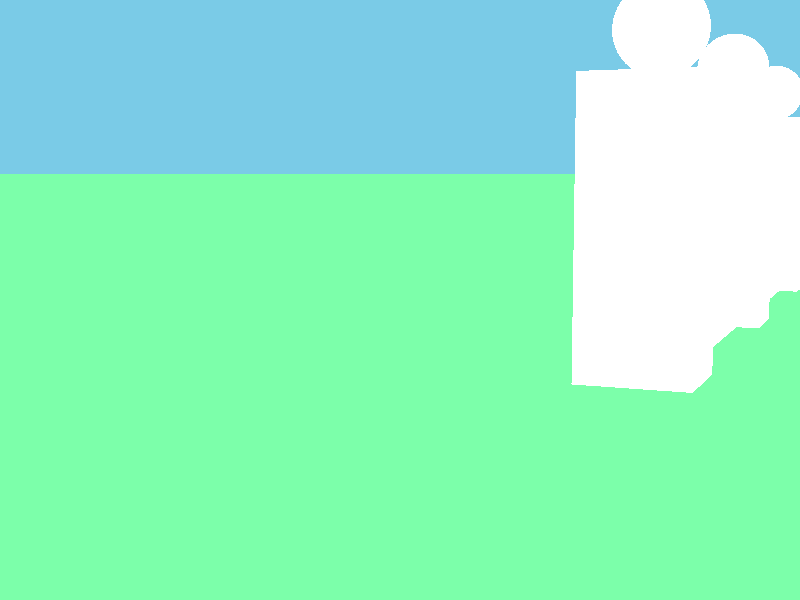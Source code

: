 // Persistence Of Vision raytracer version 2.0 sample file.

// By Dan Farmer
//    Minneapolis, mn
/*
      a pastoral scene with a granite stone fence.  This was never really
      "finished", but it works as it is.  Plenty of material to play around
      with here.  The basic building blocks are here... just use your
      imagination.
*/ 
#include "shapes.inc"
#include "colors.inc"
#include "textures.inc"

camera {
   location <50.0, 40.0, -350.0>
   look_at <-100.0, 0.0, 0.0>
   direction <0.0, 0.0, 2.0>
   right <4/3, 0.0, 0.0 >
}

/* Add light source */
light_source { <100.0, 200.0, -630.0> color White }

light_source { <50.0, 20000.0, 50.0> color White }

/* Add the sky to the picture */
sphere { <0.0, 0.0, 0.0>, 1000000.0
   pigment { SkyBlue }
   finish { diffuse 0 ambient 1 }
}

/* Grassy meadow */
plane { y, -2.0
   pigment { color red 0.2 green 1.0 blue 0.4 }
   finish {
      crand 0.05  /* This value dithers the colors */
      ambient 0.1
      diffuse 0.3
   }
   normal {
      waves 1.0
      frequency 2000.0
      scale 50000.0
   }
}

#declare Wall_Segment = object {
   Cube
   scale <8.0, 50.0, 100.0>

   pigment {
      granite
      quick_color White
   }
   finish {
      crand 0.05
      ambient 0.2
      diffuse 0.8
      brilliance 7.0
      reflection 0.1
      phong 1.0
      phong_size 60
   }
}

#declare Granite_Ball =
sphere { <0.0, 0.0, 10.0>, 10.0
   pigment {
      granite
      quick_color White
   }
   finish {
      crand 0.05
      ambient 0.2
      diffuse 0.8
      brilliance 7.0
      reflection 0.1
      phong 1.0
      phong_size 60
   }
}

#declare Column = object {
   Cube
   scale <12.0, 60.0, 12.0>

   pigment {
      granite
      quick_color White
   }
   finish {
      crand 0.05
      ambient 0.2
      diffuse 0.8
      brilliance 7.0
      reflection 0.1
      phong 1.0
      phong_size 60
   }
}

/* note: Granite column is 12 wide x 12 deep x 60 high
        Granite ball has a radius of 20 */
#declare Pillar = union {
   object { Column       translate  0*y }
   object { Granite_Ball translate 70*y }
}

/* Note: Wall segments are 100 units long, Pillars are 12 units "long" */
object { Pillar
   translate -106*z
}

object { Wall_Segment
   translate <-2.0, 0.0, -6.0 >
}

object { Pillar
   translate <0.0, 0.0, 0.0>
}

object { Wall_Segment
   translate <-2.0, 0.0, 112.0>
}

object { Pillar
   translate 112*z
}

object { Wall_Segment
   rotate -90*y
   translate <76.0, 0.0, 114.0>
}

object { Pillar
   translate <176.0, 0.0, 112.0>
}
